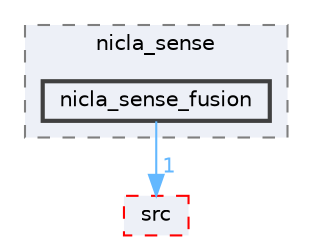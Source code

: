digraph "Face_Access_inferencing/examples/nicla_sense/nicla_sense_fusion"
{
 // LATEX_PDF_SIZE
  bgcolor="transparent";
  edge [fontname=Helvetica,fontsize=10,labelfontname=Helvetica,labelfontsize=10];
  node [fontname=Helvetica,fontsize=10,shape=box,height=0.2,width=0.4];
  compound=true
  subgraph clusterdir_2d77b2e81373de263a6be103a31edfa2 {
    graph [ bgcolor="#edf0f7", pencolor="grey50", label="nicla_sense", fontname=Helvetica,fontsize=10 style="filled,dashed", URL="dir_2d77b2e81373de263a6be103a31edfa2.html",tooltip=""]
  dir_7763af05d7c386da84bfba9b1b313753 [label="nicla_sense_fusion", fillcolor="#edf0f7", color="grey25", style="filled,bold", URL="dir_7763af05d7c386da84bfba9b1b313753.html",tooltip=""];
  }
  dir_a10e16a828caf535b3ccf4484f92e610 [label="src", fillcolor="#edf0f7", color="red", style="filled,dashed", URL="dir_a10e16a828caf535b3ccf4484f92e610.html",tooltip=""];
  dir_7763af05d7c386da84bfba9b1b313753->dir_a10e16a828caf535b3ccf4484f92e610 [headlabel="1", labeldistance=1.5 headhref="dir_000212_000302.html" href="dir_000212_000302.html" color="steelblue1" fontcolor="steelblue1"];
}

